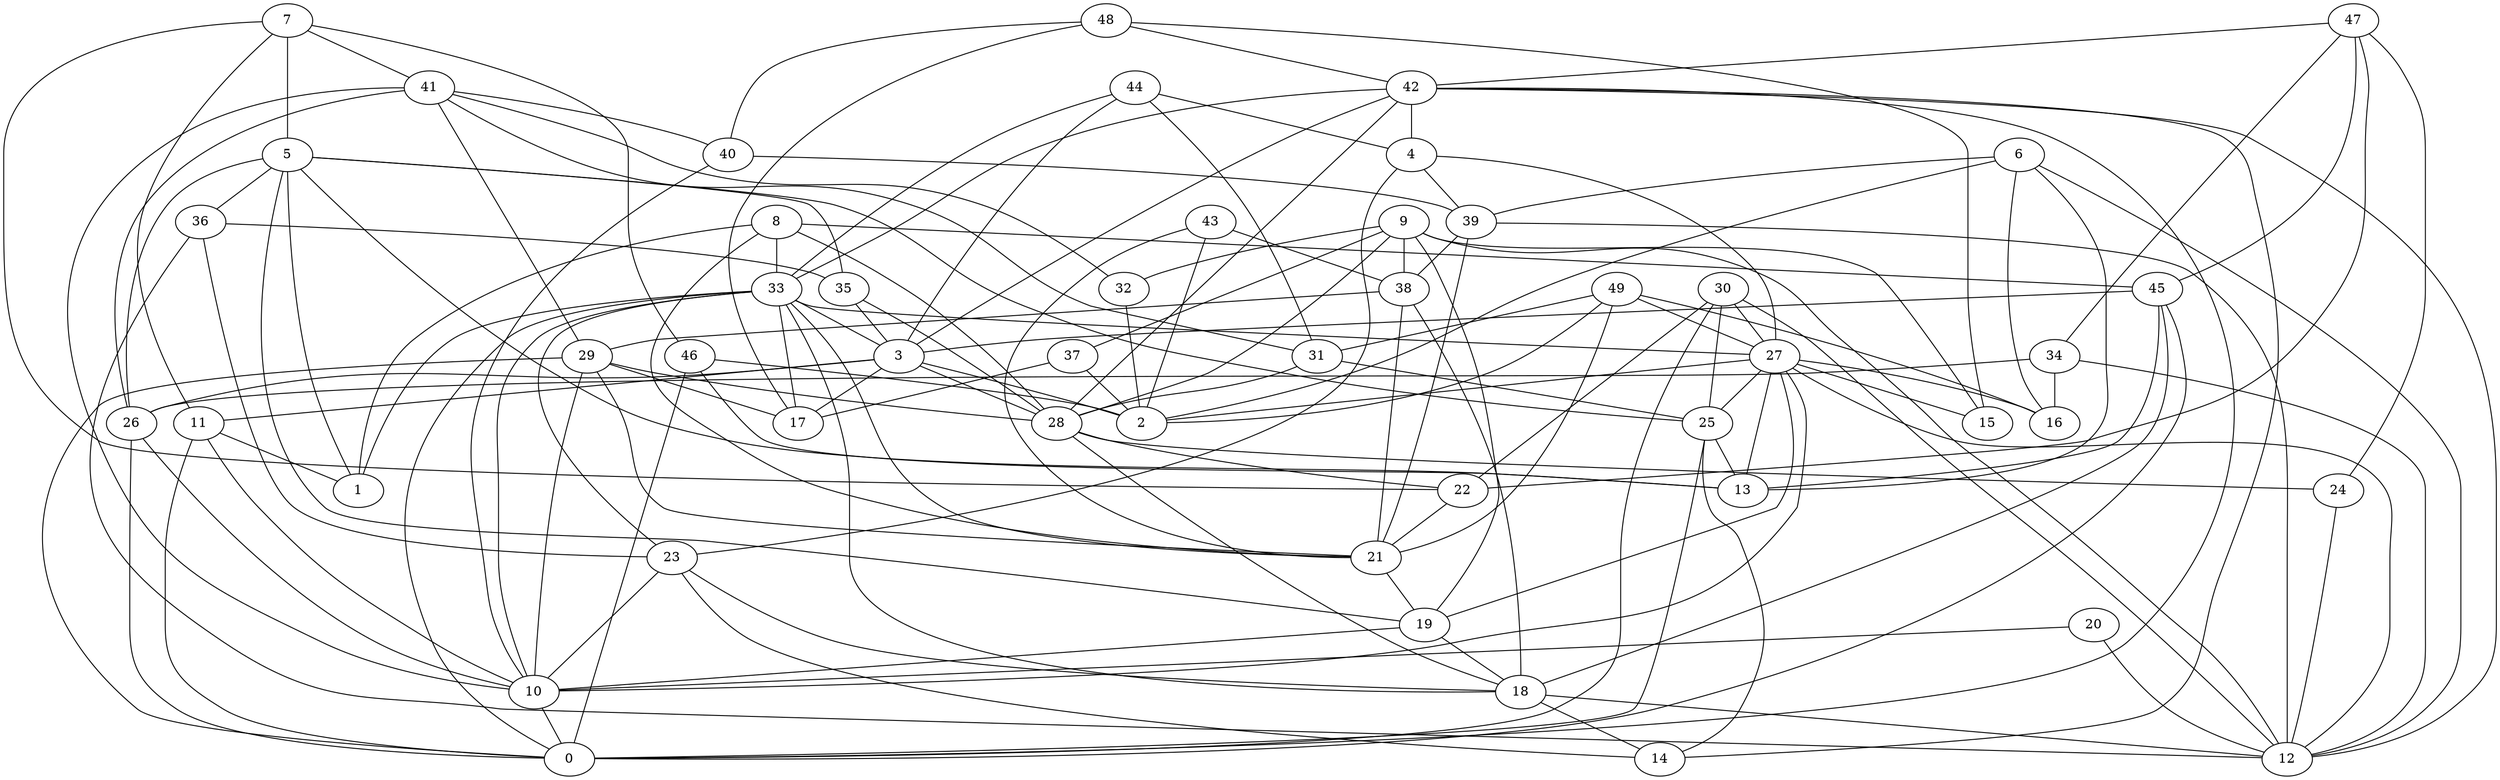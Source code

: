 digraph GG_graph {

subgraph G_graph {
edge [color = black]
"48" -> "17" [dir = none]
"48" -> "15" [dir = none]
"24" -> "12" [dir = none]
"31" -> "25" [dir = none]
"31" -> "28" [dir = none]
"46" -> "0" [dir = none]
"46" -> "2" [dir = none]
"8" -> "1" [dir = none]
"8" -> "28" [dir = none]
"37" -> "2" [dir = none]
"18" -> "12" [dir = none]
"18" -> "14" [dir = none]
"33" -> "10" [dir = none]
"33" -> "0" [dir = none]
"33" -> "21" [dir = none]
"33" -> "3" [dir = none]
"33" -> "1" [dir = none]
"33" -> "23" [dir = none]
"33" -> "27" [dir = none]
"33" -> "17" [dir = none]
"30" -> "22" [dir = none]
"30" -> "12" [dir = none]
"45" -> "18" [dir = none]
"45" -> "13" [dir = none]
"6" -> "39" [dir = none]
"6" -> "2" [dir = none]
"3" -> "2" [dir = none]
"3" -> "17" [dir = none]
"3" -> "28" [dir = none]
"3" -> "11" [dir = none]
"11" -> "1" [dir = none]
"39" -> "38" [dir = none]
"39" -> "21" [dir = none]
"20" -> "12" [dir = none]
"20" -> "10" [dir = none]
"38" -> "21" [dir = none]
"4" -> "27" [dir = none]
"4" -> "39" [dir = none]
"43" -> "21" [dir = none]
"43" -> "38" [dir = none]
"7" -> "22" [dir = none]
"7" -> "46" [dir = none]
"10" -> "0" [dir = none]
"35" -> "3" [dir = none]
"35" -> "28" [dir = none]
"27" -> "15" [dir = none]
"27" -> "12" [dir = none]
"27" -> "16" [dir = none]
"27" -> "25" [dir = none]
"27" -> "2" [dir = none]
"27" -> "19" [dir = none]
"29" -> "21" [dir = none]
"29" -> "28" [dir = none]
"41" -> "31" [dir = none]
"41" -> "26" [dir = none]
"41" -> "29" [dir = none]
"41" -> "32" [dir = none]
"28" -> "24" [dir = none]
"28" -> "18" [dir = none]
"28" -> "22" [dir = none]
"22" -> "21" [dir = none]
"36" -> "35" [dir = none]
"36" -> "12" [dir = none]
"40" -> "39" [dir = none]
"40" -> "10" [dir = none]
"9" -> "32" [dir = none]
"9" -> "37" [dir = none]
"9" -> "19" [dir = none]
"9" -> "12" [dir = none]
"9" -> "38" [dir = none]
"9" -> "28" [dir = none]
"9" -> "15" [dir = none]
"21" -> "19" [dir = none]
"23" -> "10" [dir = none]
"5" -> "1" [dir = none]
"5" -> "13" [dir = none]
"5" -> "35" [dir = none]
"5" -> "26" [dir = none]
"32" -> "2" [dir = none]
"26" -> "0" [dir = none]
"19" -> "18" [dir = none]
"47" -> "22" [dir = none]
"47" -> "42" [dir = none]
"42" -> "14" [dir = none]
"42" -> "3" [dir = none]
"42" -> "28" [dir = none]
"49" -> "16" [dir = none]
"49" -> "2" [dir = none]
"49" -> "27" [dir = none]
"25" -> "14" [dir = none]
"25" -> "0" [dir = none]
"25" -> "13" [dir = none]
"44" -> "3" [dir = none]
"44" -> "4" [dir = none]
"44" -> "33" [dir = none]
"44" -> "31" [dir = none]
"34" -> "12" [dir = none]
"34" -> "16" [dir = none]
"29" -> "10" [dir = none]
"26" -> "10" [dir = none]
"5" -> "19" [dir = none]
"8" -> "45" [dir = none]
"42" -> "4" [dir = none]
"23" -> "18" [dir = none]
"29" -> "0" [dir = none]
"49" -> "31" [dir = none]
"7" -> "41" [dir = none]
"42" -> "33" [dir = none]
"19" -> "10" [dir = none]
"42" -> "12" [dir = none]
"7" -> "5" [dir = none]
"6" -> "16" [dir = none]
"33" -> "18" [dir = none]
"46" -> "13" [dir = none]
"49" -> "21" [dir = none]
"47" -> "24" [dir = none]
"8" -> "33" [dir = none]
"41" -> "40" [dir = none]
"43" -> "2" [dir = none]
"11" -> "10" [dir = none]
"5" -> "36" [dir = none]
"36" -> "23" [dir = none]
"5" -> "25" [dir = none]
"23" -> "14" [dir = none]
"38" -> "18" [dir = none]
"48" -> "40" [dir = none]
"29" -> "17" [dir = none]
"45" -> "0" [dir = none]
"30" -> "25" [dir = none]
"37" -> "17" [dir = none]
"47" -> "45" [dir = none]
"38" -> "29" [dir = none]
"11" -> "0" [dir = none]
"6" -> "13" [dir = none]
"45" -> "3" [dir = none]
"27" -> "10" [dir = none]
"42" -> "0" [dir = none]
"48" -> "42" [dir = none]
"39" -> "12" [dir = none]
"30" -> "0" [dir = none]
"47" -> "34" [dir = none]
"34" -> "26" [dir = none]
"4" -> "23" [dir = none]
"8" -> "21" [dir = none]
"41" -> "10" [dir = none]
"6" -> "12" [dir = none]
"30" -> "27" [dir = none]
"3" -> "26" [dir = none]
"7" -> "11" [dir = none]
"27" -> "13" [dir = none]
}

}
